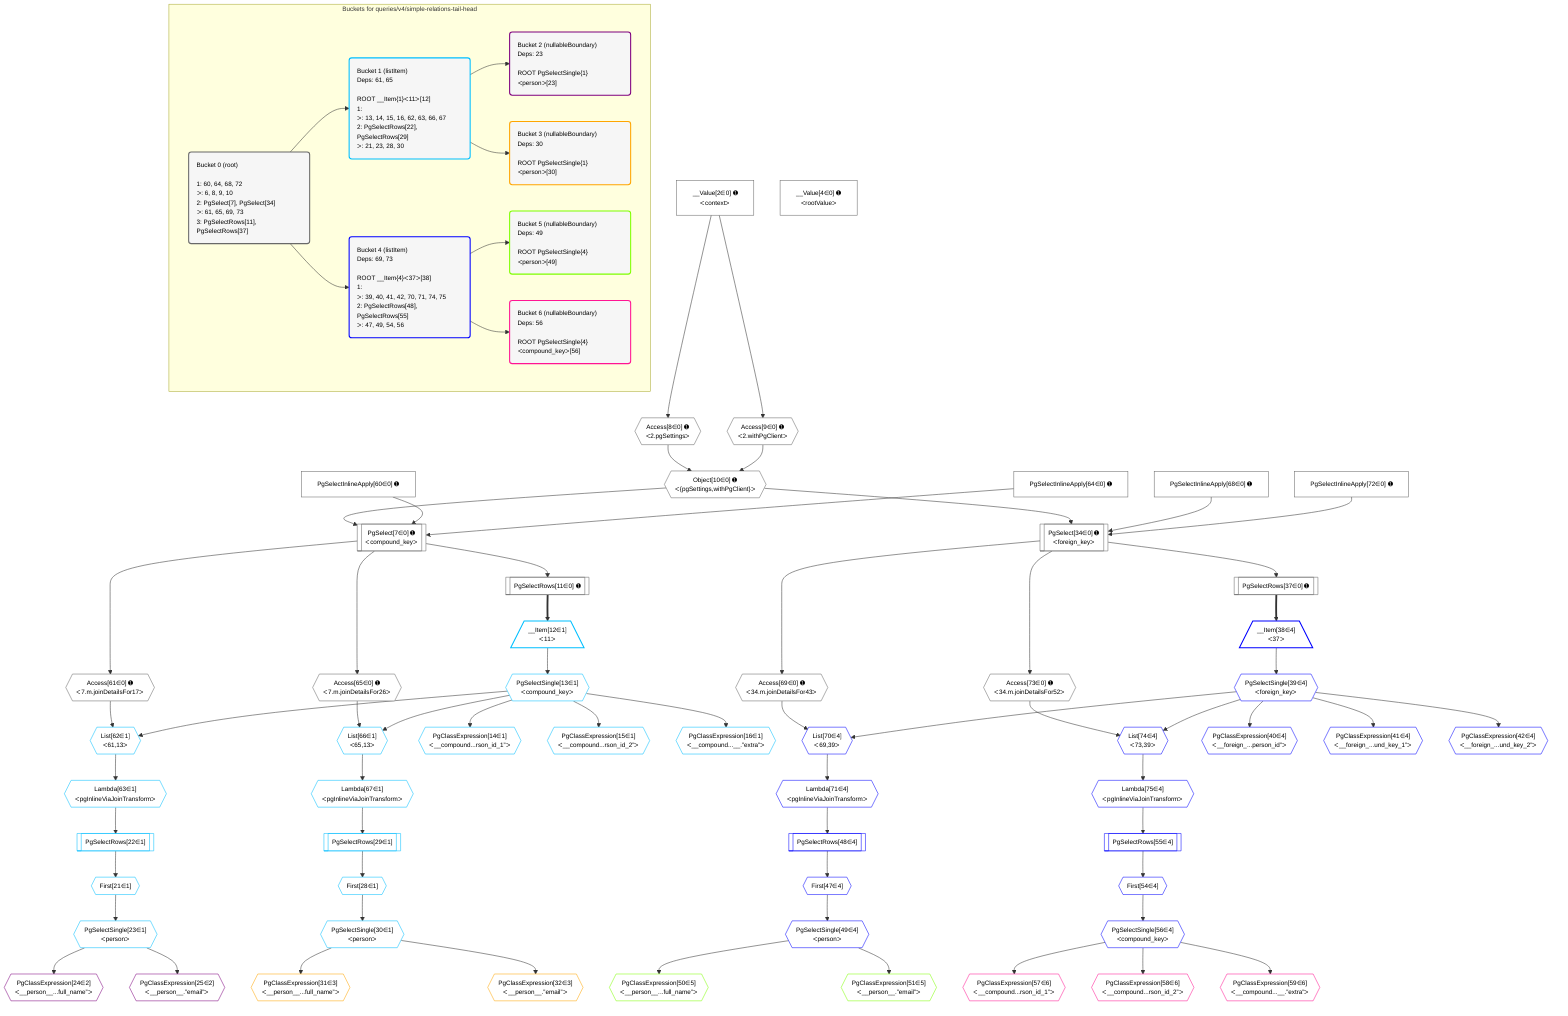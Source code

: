 %%{init: {'themeVariables': { 'fontSize': '12px'}}}%%
graph TD
    classDef path fill:#eee,stroke:#000,color:#000
    classDef plan fill:#fff,stroke-width:1px,color:#000
    classDef itemplan fill:#fff,stroke-width:2px,color:#000
    classDef unbatchedplan fill:#dff,stroke-width:1px,color:#000
    classDef sideeffectplan fill:#fcc,stroke-width:2px,color:#000
    classDef bucket fill:#f6f6f6,color:#000,stroke-width:2px,text-align:left


    %% plan dependencies
    PgSelect7[["PgSelect[7∈0] ➊<br />ᐸcompound_keyᐳ"]]:::plan
    Object10{{"Object[10∈0] ➊<br />ᐸ{pgSettings,withPgClient}ᐳ"}}:::plan
    PgSelectInlineApply60["PgSelectInlineApply[60∈0] ➊"]:::plan
    PgSelectInlineApply64["PgSelectInlineApply[64∈0] ➊"]:::plan
    Object10 & PgSelectInlineApply60 & PgSelectInlineApply64 --> PgSelect7
    PgSelect34[["PgSelect[34∈0] ➊<br />ᐸforeign_keyᐳ"]]:::plan
    PgSelectInlineApply68["PgSelectInlineApply[68∈0] ➊"]:::plan
    PgSelectInlineApply72["PgSelectInlineApply[72∈0] ➊"]:::plan
    Object10 & PgSelectInlineApply68 & PgSelectInlineApply72 --> PgSelect34
    Access8{{"Access[8∈0] ➊<br />ᐸ2.pgSettingsᐳ"}}:::plan
    Access9{{"Access[9∈0] ➊<br />ᐸ2.withPgClientᐳ"}}:::plan
    Access8 & Access9 --> Object10
    __Value2["__Value[2∈0] ➊<br />ᐸcontextᐳ"]:::plan
    __Value2 --> Access8
    __Value2 --> Access9
    PgSelectRows11[["PgSelectRows[11∈0] ➊"]]:::plan
    PgSelect7 --> PgSelectRows11
    PgSelectRows37[["PgSelectRows[37∈0] ➊"]]:::plan
    PgSelect34 --> PgSelectRows37
    Access61{{"Access[61∈0] ➊<br />ᐸ7.m.joinDetailsFor17ᐳ"}}:::plan
    PgSelect7 --> Access61
    Access65{{"Access[65∈0] ➊<br />ᐸ7.m.joinDetailsFor26ᐳ"}}:::plan
    PgSelect7 --> Access65
    Access69{{"Access[69∈0] ➊<br />ᐸ34.m.joinDetailsFor43ᐳ"}}:::plan
    PgSelect34 --> Access69
    Access73{{"Access[73∈0] ➊<br />ᐸ34.m.joinDetailsFor52ᐳ"}}:::plan
    PgSelect34 --> Access73
    __Value4["__Value[4∈0] ➊<br />ᐸrootValueᐳ"]:::plan
    List62{{"List[62∈1]<br />ᐸ61,13ᐳ"}}:::plan
    PgSelectSingle13{{"PgSelectSingle[13∈1]<br />ᐸcompound_keyᐳ"}}:::plan
    Access61 & PgSelectSingle13 --> List62
    List66{{"List[66∈1]<br />ᐸ65,13ᐳ"}}:::plan
    Access65 & PgSelectSingle13 --> List66
    __Item12[/"__Item[12∈1]<br />ᐸ11ᐳ"\]:::itemplan
    PgSelectRows11 ==> __Item12
    __Item12 --> PgSelectSingle13
    PgClassExpression14{{"PgClassExpression[14∈1]<br />ᐸ__compound...rson_id_1”ᐳ"}}:::plan
    PgSelectSingle13 --> PgClassExpression14
    PgClassExpression15{{"PgClassExpression[15∈1]<br />ᐸ__compound...rson_id_2”ᐳ"}}:::plan
    PgSelectSingle13 --> PgClassExpression15
    PgClassExpression16{{"PgClassExpression[16∈1]<br />ᐸ__compound...__.”extra”ᐳ"}}:::plan
    PgSelectSingle13 --> PgClassExpression16
    First21{{"First[21∈1]"}}:::plan
    PgSelectRows22[["PgSelectRows[22∈1]"]]:::plan
    PgSelectRows22 --> First21
    Lambda63{{"Lambda[63∈1]<br />ᐸpgInlineViaJoinTransformᐳ"}}:::plan
    Lambda63 --> PgSelectRows22
    PgSelectSingle23{{"PgSelectSingle[23∈1]<br />ᐸpersonᐳ"}}:::plan
    First21 --> PgSelectSingle23
    First28{{"First[28∈1]"}}:::plan
    PgSelectRows29[["PgSelectRows[29∈1]"]]:::plan
    PgSelectRows29 --> First28
    Lambda67{{"Lambda[67∈1]<br />ᐸpgInlineViaJoinTransformᐳ"}}:::plan
    Lambda67 --> PgSelectRows29
    PgSelectSingle30{{"PgSelectSingle[30∈1]<br />ᐸpersonᐳ"}}:::plan
    First28 --> PgSelectSingle30
    List62 --> Lambda63
    List66 --> Lambda67
    PgClassExpression24{{"PgClassExpression[24∈2]<br />ᐸ__person__...full_name”ᐳ"}}:::plan
    PgSelectSingle23 --> PgClassExpression24
    PgClassExpression25{{"PgClassExpression[25∈2]<br />ᐸ__person__.”email”ᐳ"}}:::plan
    PgSelectSingle23 --> PgClassExpression25
    PgClassExpression31{{"PgClassExpression[31∈3]<br />ᐸ__person__...full_name”ᐳ"}}:::plan
    PgSelectSingle30 --> PgClassExpression31
    PgClassExpression32{{"PgClassExpression[32∈3]<br />ᐸ__person__.”email”ᐳ"}}:::plan
    PgSelectSingle30 --> PgClassExpression32
    List70{{"List[70∈4]<br />ᐸ69,39ᐳ"}}:::plan
    PgSelectSingle39{{"PgSelectSingle[39∈4]<br />ᐸforeign_keyᐳ"}}:::plan
    Access69 & PgSelectSingle39 --> List70
    List74{{"List[74∈4]<br />ᐸ73,39ᐳ"}}:::plan
    Access73 & PgSelectSingle39 --> List74
    __Item38[/"__Item[38∈4]<br />ᐸ37ᐳ"\]:::itemplan
    PgSelectRows37 ==> __Item38
    __Item38 --> PgSelectSingle39
    PgClassExpression40{{"PgClassExpression[40∈4]<br />ᐸ__foreign_...person_id”ᐳ"}}:::plan
    PgSelectSingle39 --> PgClassExpression40
    PgClassExpression41{{"PgClassExpression[41∈4]<br />ᐸ__foreign_...und_key_1”ᐳ"}}:::plan
    PgSelectSingle39 --> PgClassExpression41
    PgClassExpression42{{"PgClassExpression[42∈4]<br />ᐸ__foreign_...und_key_2”ᐳ"}}:::plan
    PgSelectSingle39 --> PgClassExpression42
    First47{{"First[47∈4]"}}:::plan
    PgSelectRows48[["PgSelectRows[48∈4]"]]:::plan
    PgSelectRows48 --> First47
    Lambda71{{"Lambda[71∈4]<br />ᐸpgInlineViaJoinTransformᐳ"}}:::plan
    Lambda71 --> PgSelectRows48
    PgSelectSingle49{{"PgSelectSingle[49∈4]<br />ᐸpersonᐳ"}}:::plan
    First47 --> PgSelectSingle49
    First54{{"First[54∈4]"}}:::plan
    PgSelectRows55[["PgSelectRows[55∈4]"]]:::plan
    PgSelectRows55 --> First54
    Lambda75{{"Lambda[75∈4]<br />ᐸpgInlineViaJoinTransformᐳ"}}:::plan
    Lambda75 --> PgSelectRows55
    PgSelectSingle56{{"PgSelectSingle[56∈4]<br />ᐸcompound_keyᐳ"}}:::plan
    First54 --> PgSelectSingle56
    List70 --> Lambda71
    List74 --> Lambda75
    PgClassExpression50{{"PgClassExpression[50∈5]<br />ᐸ__person__...full_name”ᐳ"}}:::plan
    PgSelectSingle49 --> PgClassExpression50
    PgClassExpression51{{"PgClassExpression[51∈5]<br />ᐸ__person__.”email”ᐳ"}}:::plan
    PgSelectSingle49 --> PgClassExpression51
    PgClassExpression57{{"PgClassExpression[57∈6]<br />ᐸ__compound...rson_id_1”ᐳ"}}:::plan
    PgSelectSingle56 --> PgClassExpression57
    PgClassExpression58{{"PgClassExpression[58∈6]<br />ᐸ__compound...rson_id_2”ᐳ"}}:::plan
    PgSelectSingle56 --> PgClassExpression58
    PgClassExpression59{{"PgClassExpression[59∈6]<br />ᐸ__compound...__.”extra”ᐳ"}}:::plan
    PgSelectSingle56 --> PgClassExpression59

    %% define steps

    subgraph "Buckets for queries/v4/simple-relations-tail-head"
    Bucket0("Bucket 0 (root)<br /><br />1: 60, 64, 68, 72<br />ᐳ: 6, 8, 9, 10<br />2: PgSelect[7], PgSelect[34]<br />ᐳ: 61, 65, 69, 73<br />3: PgSelectRows[11], PgSelectRows[37]"):::bucket
    classDef bucket0 stroke:#696969
    class Bucket0,__Value2,__Value4,PgSelect7,Access8,Access9,Object10,PgSelectRows11,PgSelect34,PgSelectRows37,PgSelectInlineApply60,Access61,PgSelectInlineApply64,Access65,PgSelectInlineApply68,Access69,PgSelectInlineApply72,Access73 bucket0
    Bucket1("Bucket 1 (listItem)<br />Deps: 61, 65<br /><br />ROOT __Item{1}ᐸ11ᐳ[12]<br />1: <br />ᐳ: 13, 14, 15, 16, 62, 63, 66, 67<br />2: PgSelectRows[22], PgSelectRows[29]<br />ᐳ: 21, 23, 28, 30"):::bucket
    classDef bucket1 stroke:#00bfff
    class Bucket1,__Item12,PgSelectSingle13,PgClassExpression14,PgClassExpression15,PgClassExpression16,First21,PgSelectRows22,PgSelectSingle23,First28,PgSelectRows29,PgSelectSingle30,List62,Lambda63,List66,Lambda67 bucket1
    Bucket2("Bucket 2 (nullableBoundary)<br />Deps: 23<br /><br />ROOT PgSelectSingle{1}ᐸpersonᐳ[23]"):::bucket
    classDef bucket2 stroke:#7f007f
    class Bucket2,PgClassExpression24,PgClassExpression25 bucket2
    Bucket3("Bucket 3 (nullableBoundary)<br />Deps: 30<br /><br />ROOT PgSelectSingle{1}ᐸpersonᐳ[30]"):::bucket
    classDef bucket3 stroke:#ffa500
    class Bucket3,PgClassExpression31,PgClassExpression32 bucket3
    Bucket4("Bucket 4 (listItem)<br />Deps: 69, 73<br /><br />ROOT __Item{4}ᐸ37ᐳ[38]<br />1: <br />ᐳ: 39, 40, 41, 42, 70, 71, 74, 75<br />2: PgSelectRows[48], PgSelectRows[55]<br />ᐳ: 47, 49, 54, 56"):::bucket
    classDef bucket4 stroke:#0000ff
    class Bucket4,__Item38,PgSelectSingle39,PgClassExpression40,PgClassExpression41,PgClassExpression42,First47,PgSelectRows48,PgSelectSingle49,First54,PgSelectRows55,PgSelectSingle56,List70,Lambda71,List74,Lambda75 bucket4
    Bucket5("Bucket 5 (nullableBoundary)<br />Deps: 49<br /><br />ROOT PgSelectSingle{4}ᐸpersonᐳ[49]"):::bucket
    classDef bucket5 stroke:#7fff00
    class Bucket5,PgClassExpression50,PgClassExpression51 bucket5
    Bucket6("Bucket 6 (nullableBoundary)<br />Deps: 56<br /><br />ROOT PgSelectSingle{4}ᐸcompound_keyᐳ[56]"):::bucket
    classDef bucket6 stroke:#ff1493
    class Bucket6,PgClassExpression57,PgClassExpression58,PgClassExpression59 bucket6
    Bucket0 --> Bucket1 & Bucket4
    Bucket1 --> Bucket2 & Bucket3
    Bucket4 --> Bucket5 & Bucket6
    end